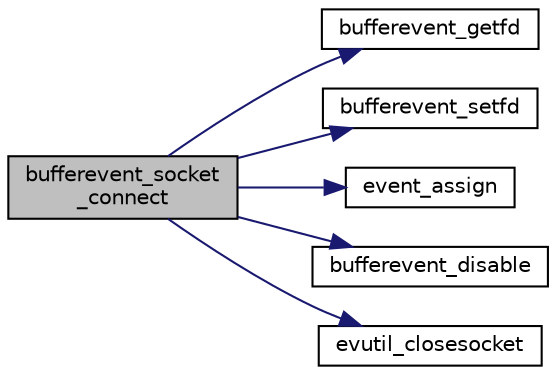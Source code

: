 digraph "bufferevent_socket_connect"
{
 // LATEX_PDF_SIZE
  edge [fontname="Helvetica",fontsize="10",labelfontname="Helvetica",labelfontsize="10"];
  node [fontname="Helvetica",fontsize="10",shape=record];
  rankdir="LR";
  Node73 [label="bufferevent_socket\l_connect",height=0.2,width=0.4,color="black", fillcolor="grey75", style="filled", fontcolor="black",tooltip=" "];
  Node73 -> Node74 [color="midnightblue",fontsize="10",style="solid",fontname="Helvetica"];
  Node74 [label="bufferevent_getfd",height=0.2,width=0.4,color="black", fillcolor="white", style="filled",URL="$bufferevent_8h.html#a544e049e4a8cca27ab1a98b8339fe72a",tooltip=" "];
  Node73 -> Node75 [color="midnightblue",fontsize="10",style="solid",fontname="Helvetica"];
  Node75 [label="bufferevent_setfd",height=0.2,width=0.4,color="black", fillcolor="white", style="filled",URL="$bufferevent_8h.html#a66cdf9296b02676aacf98a6277a7e756",tooltip=" "];
  Node73 -> Node76 [color="midnightblue",fontsize="10",style="solid",fontname="Helvetica"];
  Node76 [label="event_assign",height=0.2,width=0.4,color="black", fillcolor="white", style="filled",URL="$event2_2event_8h.html#a71cbaa3e99d66d788985b25c7f53237d",tooltip=" "];
  Node73 -> Node77 [color="midnightblue",fontsize="10",style="solid",fontname="Helvetica"];
  Node77 [label="bufferevent_disable",height=0.2,width=0.4,color="black", fillcolor="white", style="filled",URL="$bufferevent_8h.html#a4f3974def824e73a6861d94cff71e7c6",tooltip=" "];
  Node73 -> Node78 [color="midnightblue",fontsize="10",style="solid",fontname="Helvetica"];
  Node78 [label="evutil_closesocket",height=0.2,width=0.4,color="black", fillcolor="white", style="filled",URL="$util_8h.html#a5cfa6c13c62d17570a7d5f6d3541ff5b",tooltip=" "];
}
